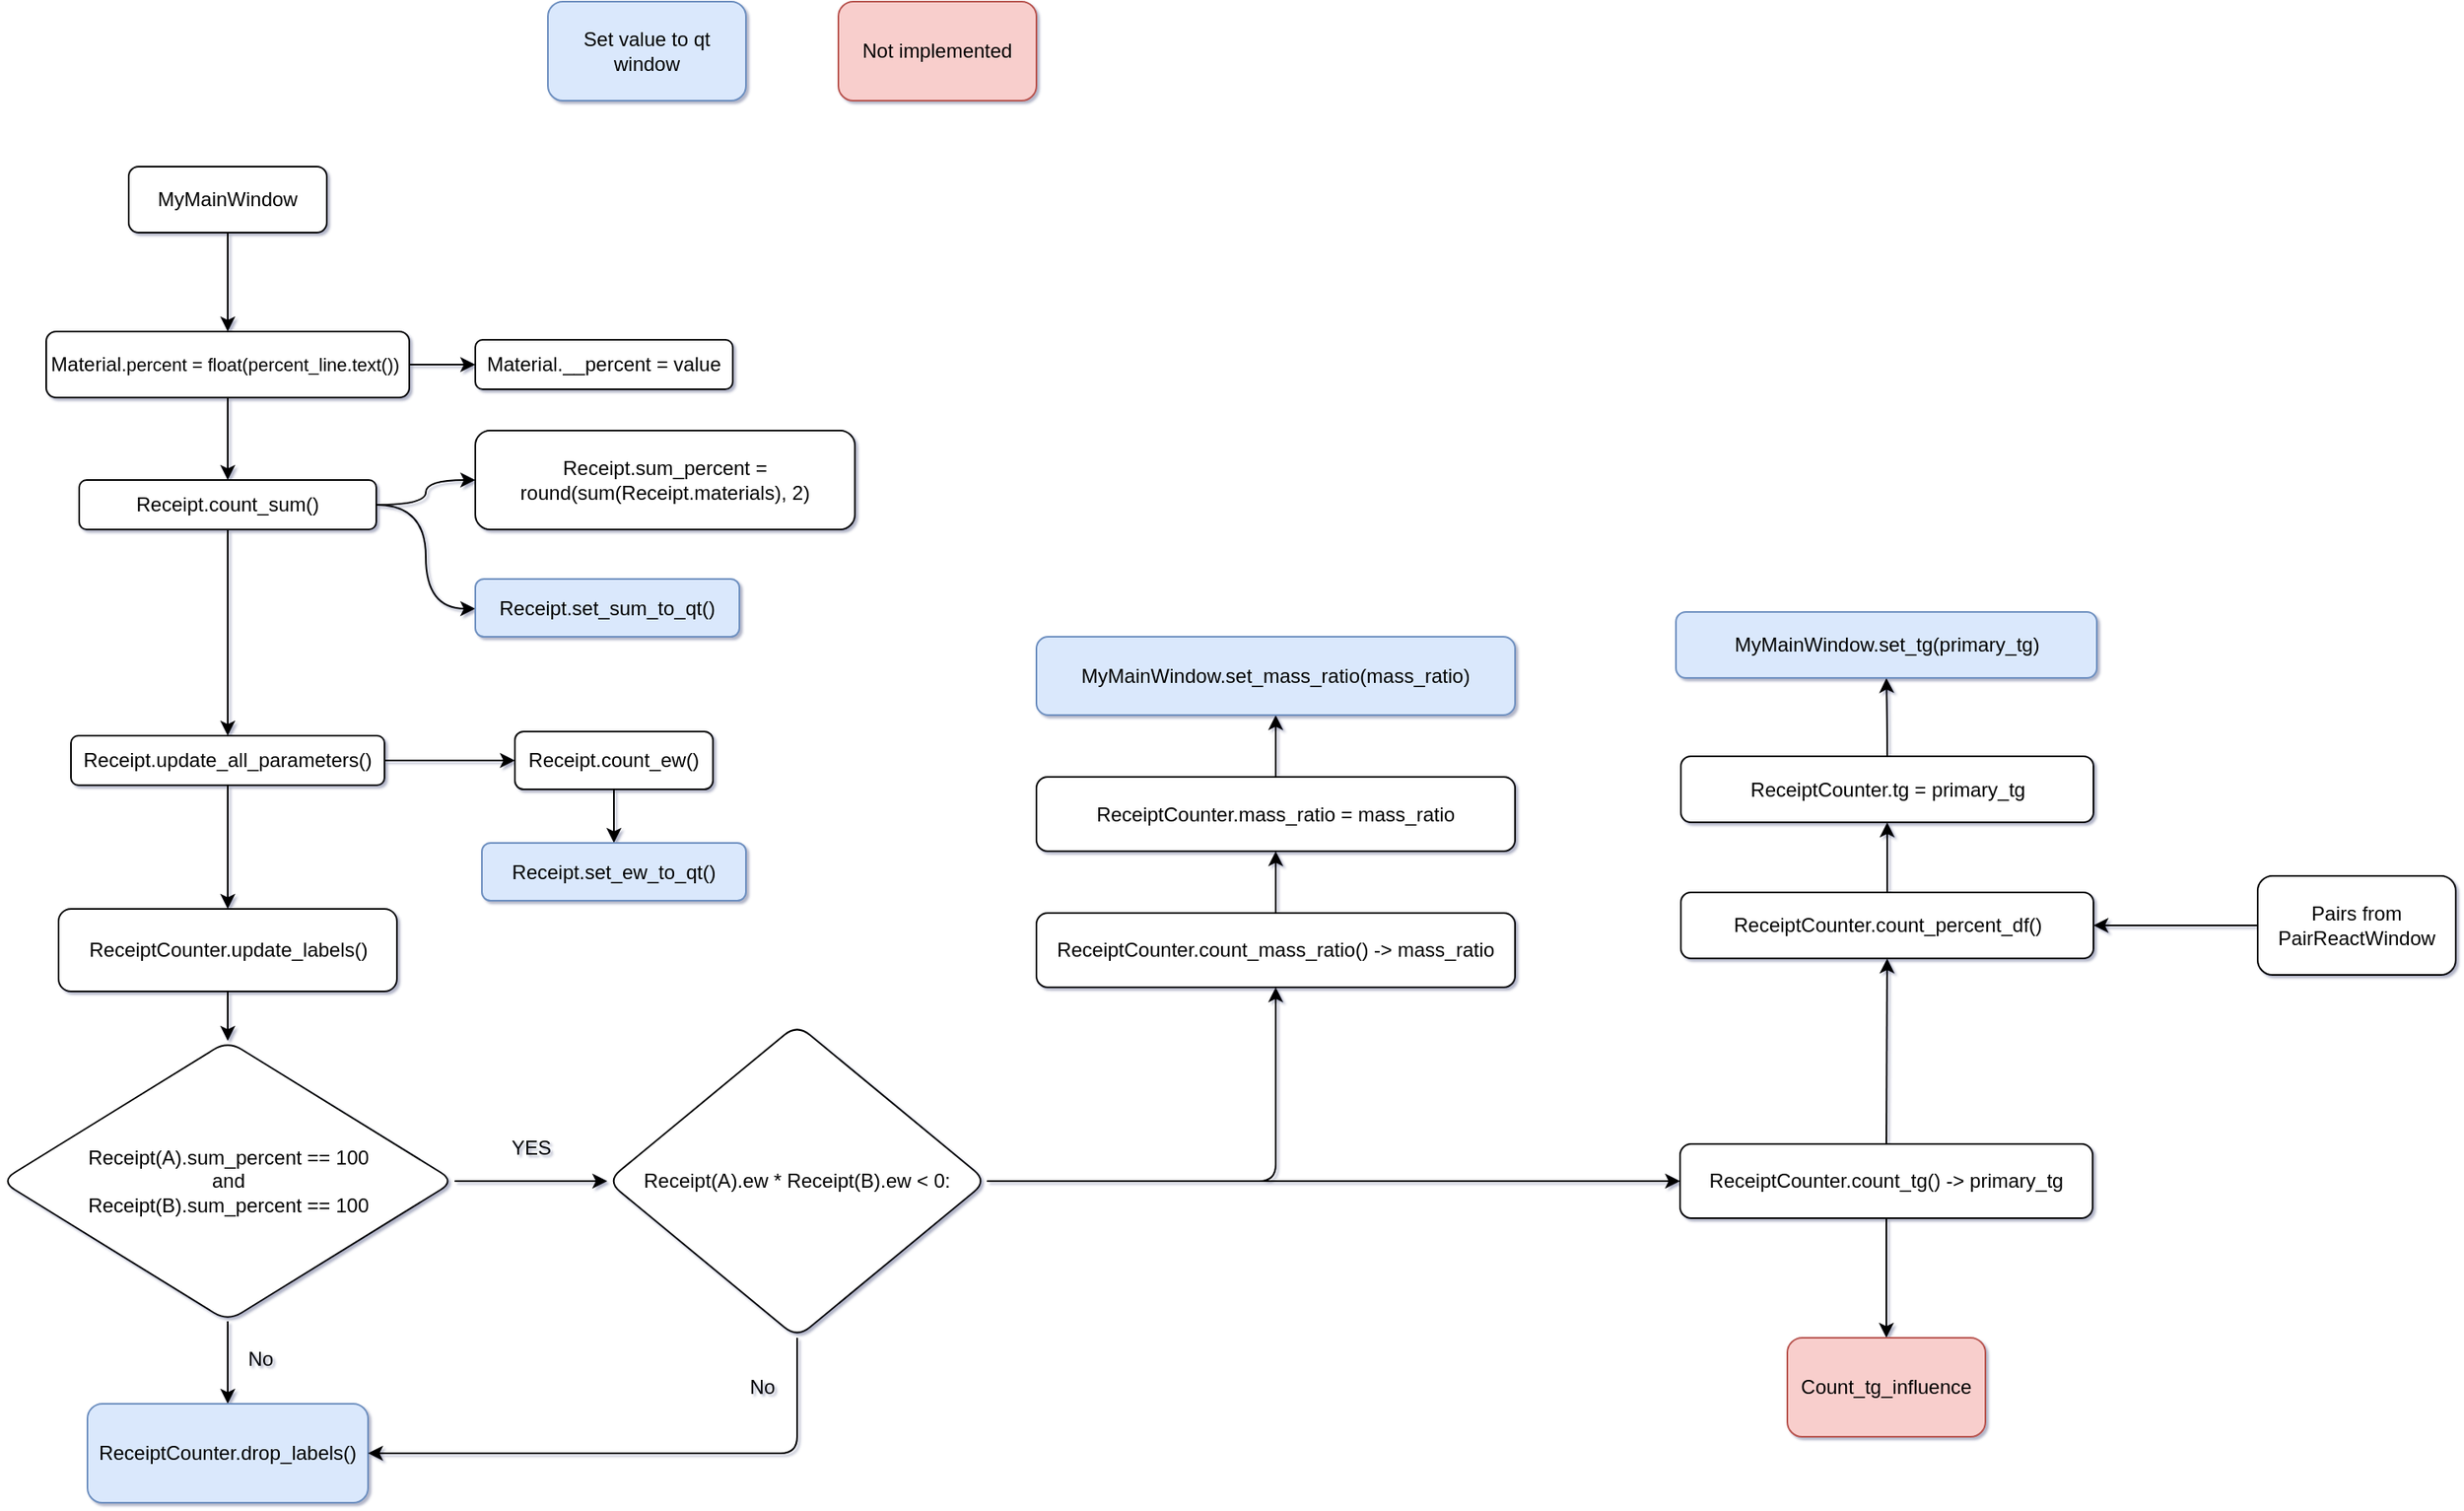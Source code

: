 <mxfile version="15.4.3" type="device"><diagram id="C5RBs43oDa-KdzZeNtuy" name="Page-1"><mxGraphModel dx="902" dy="764" grid="1" gridSize="10" guides="1" tooltips="1" connect="1" arrows="1" fold="1" page="0" pageScale="1" pageWidth="827" pageHeight="1169" math="0" shadow="1"><root><mxCell id="WIyWlLk6GJQsqaUBKTNV-0"/><mxCell id="WIyWlLk6GJQsqaUBKTNV-1" parent="WIyWlLk6GJQsqaUBKTNV-0"/><UserObject label="" id="fawvQyYBlEfIDo747mIC-1"><mxCell style="edgeStyle=orthogonalEdgeStyle;orthogonalLoop=1;jettySize=auto;html=1;entryX=0.5;entryY=0;entryDx=0;entryDy=0;curved=1;" parent="WIyWlLk6GJQsqaUBKTNV-1" source="WIyWlLk6GJQsqaUBKTNV-3" target="fawvQyYBlEfIDo747mIC-11" edge="1"><mxGeometry x="-0.667" y="180" relative="1" as="geometry"><mxPoint x="200.0" y="320.0" as="targetPoint"/><Array as="points"/><mxPoint as="offset"/></mxGeometry></mxCell></UserObject><mxCell id="WIyWlLk6GJQsqaUBKTNV-3" value="MyMainWindow" style="whiteSpace=wrap;html=1;fontSize=12;glass=0;strokeWidth=1;shadow=0;rounded=1;" parent="WIyWlLk6GJQsqaUBKTNV-1" vertex="1"><mxGeometry x="140" y="240" width="120" height="40" as="geometry"/></mxCell><mxCell id="fawvQyYBlEfIDo747mIC-15" value="" style="edgeStyle=orthogonalEdgeStyle;orthogonalLoop=1;jettySize=auto;html=1;curved=1;" parent="WIyWlLk6GJQsqaUBKTNV-1" source="fawvQyYBlEfIDo747mIC-6" target="fawvQyYBlEfIDo747mIC-14" edge="1"><mxGeometry relative="1" as="geometry"><Array as="points"><mxPoint x="320" y="445"/><mxPoint x="320" y="508"/></Array></mxGeometry></mxCell><mxCell id="fawvQyYBlEfIDo747mIC-17" value="" style="edgeStyle=orthogonalEdgeStyle;orthogonalLoop=1;jettySize=auto;html=1;curved=1;" parent="WIyWlLk6GJQsqaUBKTNV-1" source="fawvQyYBlEfIDo747mIC-6" target="fawvQyYBlEfIDo747mIC-16" edge="1"><mxGeometry relative="1" as="geometry"/></mxCell><mxCell id="fawvQyYBlEfIDo747mIC-23" value="" style="edgeStyle=orthogonalEdgeStyle;orthogonalLoop=1;jettySize=auto;html=1;curved=1;" parent="WIyWlLk6GJQsqaUBKTNV-1" source="fawvQyYBlEfIDo747mIC-6" target="fawvQyYBlEfIDo747mIC-22" edge="1"><mxGeometry relative="1" as="geometry"/></mxCell><mxCell id="fawvQyYBlEfIDo747mIC-6" value="Receipt.count_sum()" style="whiteSpace=wrap;html=1;rounded=1;" parent="WIyWlLk6GJQsqaUBKTNV-1" vertex="1"><mxGeometry x="110" y="430" width="180" height="30" as="geometry"/></mxCell><mxCell id="fawvQyYBlEfIDo747mIC-10" value="Material&lt;span&gt;.__percent = value&lt;/span&gt;" style="whiteSpace=wrap;html=1;rounded=1;" parent="WIyWlLk6GJQsqaUBKTNV-1" vertex="1"><mxGeometry x="350" y="345" width="156" height="30" as="geometry"/></mxCell><mxCell id="fawvQyYBlEfIDo747mIC-12" value="" style="edgeStyle=orthogonalEdgeStyle;orthogonalLoop=1;jettySize=auto;html=1;curved=1;" parent="WIyWlLk6GJQsqaUBKTNV-1" source="fawvQyYBlEfIDo747mIC-11" target="fawvQyYBlEfIDo747mIC-10" edge="1"><mxGeometry relative="1" as="geometry"/></mxCell><mxCell id="fawvQyYBlEfIDo747mIC-13" value="" style="edgeStyle=orthogonalEdgeStyle;orthogonalLoop=1;jettySize=auto;html=1;curved=1;" parent="WIyWlLk6GJQsqaUBKTNV-1" source="fawvQyYBlEfIDo747mIC-11" target="fawvQyYBlEfIDo747mIC-6" edge="1"><mxGeometry relative="1" as="geometry"/></mxCell><mxCell id="fawvQyYBlEfIDo747mIC-11" value="Material&lt;span style=&quot;font-size: 11px ; background-color: rgb(255 , 255 , 255)&quot;&gt;.percent =&amp;nbsp;float(percent_line.text())&amp;nbsp;&lt;/span&gt;" style="whiteSpace=wrap;html=1;rounded=1;" parent="WIyWlLk6GJQsqaUBKTNV-1" vertex="1"><mxGeometry x="90" y="340" width="220" height="40" as="geometry"/></mxCell><mxCell id="fawvQyYBlEfIDo747mIC-14" value="Receipt.set_sum_to_qt()" style="whiteSpace=wrap;html=1;fillColor=#dae8fc;strokeColor=#6c8ebf;rounded=1;" parent="WIyWlLk6GJQsqaUBKTNV-1" vertex="1"><mxGeometry x="350" y="490" width="160" height="35" as="geometry"/></mxCell><mxCell id="fawvQyYBlEfIDo747mIC-19" value="" style="edgeStyle=orthogonalEdgeStyle;orthogonalLoop=1;jettySize=auto;html=1;curved=1;" parent="WIyWlLk6GJQsqaUBKTNV-1" source="fawvQyYBlEfIDo747mIC-16" target="fawvQyYBlEfIDo747mIC-18" edge="1"><mxGeometry relative="1" as="geometry"/></mxCell><mxCell id="fawvQyYBlEfIDo747mIC-21" value="" style="edgeStyle=orthogonalEdgeStyle;orthogonalLoop=1;jettySize=auto;html=1;entryX=0.5;entryY=0;entryDx=0;entryDy=0;curved=1;" parent="WIyWlLk6GJQsqaUBKTNV-1" source="fawvQyYBlEfIDo747mIC-16" target="fawvQyYBlEfIDo747mIC-20" edge="1"><mxGeometry relative="1" as="geometry"><mxPoint x="204.0" y="702.5" as="targetPoint"/></mxGeometry></mxCell><mxCell id="fawvQyYBlEfIDo747mIC-16" value="Receipt.update_all_parameters()" style="whiteSpace=wrap;html=1;rounded=1;" parent="WIyWlLk6GJQsqaUBKTNV-1" vertex="1"><mxGeometry x="105" y="585" width="190" height="30" as="geometry"/></mxCell><mxCell id="fawvQyYBlEfIDo747mIC-79" value="" style="edgeStyle=orthogonalEdgeStyle;orthogonalLoop=1;jettySize=auto;html=1;curved=1;" parent="WIyWlLk6GJQsqaUBKTNV-1" source="fawvQyYBlEfIDo747mIC-18" target="fawvQyYBlEfIDo747mIC-78" edge="1"><mxGeometry relative="1" as="geometry"/></mxCell><mxCell id="fawvQyYBlEfIDo747mIC-18" value="Receipt.count_ew()" style="whiteSpace=wrap;html=1;rounded=1;" parent="WIyWlLk6GJQsqaUBKTNV-1" vertex="1"><mxGeometry x="374" y="582.5" width="120" height="35" as="geometry"/></mxCell><mxCell id="fawvQyYBlEfIDo747mIC-25" value="" style="edgeStyle=orthogonalEdgeStyle;orthogonalLoop=1;jettySize=auto;html=1;curved=1;" parent="WIyWlLk6GJQsqaUBKTNV-1" source="fawvQyYBlEfIDo747mIC-20" target="fawvQyYBlEfIDo747mIC-24" edge="1"><mxGeometry relative="1" as="geometry"/></mxCell><mxCell id="fawvQyYBlEfIDo747mIC-20" value="ReceiptCounter.update_labels()" style="whiteSpace=wrap;html=1;rounded=1;" parent="WIyWlLk6GJQsqaUBKTNV-1" vertex="1"><mxGeometry x="97.5" y="690" width="205" height="50" as="geometry"/></mxCell><mxCell id="fawvQyYBlEfIDo747mIC-22" value="Receipt.sum_percent = round(sum(Receipt.materials), 2)" style="whiteSpace=wrap;html=1;rounded=1;" parent="WIyWlLk6GJQsqaUBKTNV-1" vertex="1"><mxGeometry x="350" y="400" width="230" height="60" as="geometry"/></mxCell><mxCell id="fawvQyYBlEfIDo747mIC-32" value="" style="edgeStyle=orthogonalEdgeStyle;orthogonalLoop=1;jettySize=auto;html=1;curved=1;" parent="WIyWlLk6GJQsqaUBKTNV-1" source="fawvQyYBlEfIDo747mIC-24" target="fawvQyYBlEfIDo747mIC-31" edge="1"><mxGeometry relative="1" as="geometry"/></mxCell><mxCell id="fawvQyYBlEfIDo747mIC-63" value="" style="edgeStyle=orthogonalEdgeStyle;orthogonalLoop=1;jettySize=auto;html=1;curved=1;" parent="WIyWlLk6GJQsqaUBKTNV-1" source="fawvQyYBlEfIDo747mIC-24" target="fawvQyYBlEfIDo747mIC-44" edge="1"><mxGeometry relative="1" as="geometry"/></mxCell><mxCell id="fawvQyYBlEfIDo747mIC-24" value="&lt;span&gt;Receipt(A).&lt;/span&gt;sum_percent&amp;nbsp;== 100&lt;br&gt;and&lt;br&gt;Receipt(B).sum_percent&amp;nbsp;== 100" style="rhombus;whiteSpace=wrap;html=1;rounded=1;" parent="WIyWlLk6GJQsqaUBKTNV-1" vertex="1"><mxGeometry x="62.5" y="770" width="275" height="170" as="geometry"/></mxCell><mxCell id="fawvQyYBlEfIDo747mIC-67" value="" style="edgeStyle=orthogonalEdgeStyle;orthogonalLoop=1;jettySize=auto;html=1;curved=1;" parent="WIyWlLk6GJQsqaUBKTNV-1" source="fawvQyYBlEfIDo747mIC-30" target="fawvQyYBlEfIDo747mIC-66" edge="1"><mxGeometry relative="1" as="geometry"/></mxCell><mxCell id="fawvQyYBlEfIDo747mIC-30" value="ReceiptCounter.count_mass_ratio() -&amp;gt; mass_ratio" style="whiteSpace=wrap;html=1;rounded=1;" parent="WIyWlLk6GJQsqaUBKTNV-1" vertex="1"><mxGeometry x="690" y="692.5" width="290" height="45" as="geometry"/></mxCell><mxCell id="fawvQyYBlEfIDo747mIC-31" value="&lt;span&gt;ReceiptCounter.&lt;/span&gt;drop_labels()" style="whiteSpace=wrap;html=1;fillColor=#dae8fc;strokeColor=#6c8ebf;rounded=1;" parent="WIyWlLk6GJQsqaUBKTNV-1" vertex="1"><mxGeometry x="115" y="990" width="170" height="60" as="geometry"/></mxCell><mxCell id="fawvQyYBlEfIDo747mIC-73" value="" style="edgeStyle=orthogonalEdgeStyle;orthogonalLoop=1;jettySize=auto;html=1;entryX=0.5;entryY=1;entryDx=0;entryDy=0;curved=1;" parent="WIyWlLk6GJQsqaUBKTNV-1" source="fawvQyYBlEfIDo747mIC-33" target="oxoht_gmZbiBI9IntEKb-0" edge="1"><mxGeometry relative="1" as="geometry"/></mxCell><mxCell id="oxoht_gmZbiBI9IntEKb-5" value="" style="edgeStyle=orthogonalEdgeStyle;curved=1;orthogonalLoop=1;jettySize=auto;html=1;" parent="WIyWlLk6GJQsqaUBKTNV-1" source="fawvQyYBlEfIDo747mIC-33" target="oxoht_gmZbiBI9IntEKb-4" edge="1"><mxGeometry relative="1" as="geometry"/></mxCell><mxCell id="fawvQyYBlEfIDo747mIC-33" value="ReceiptCounter.count_tg() -&amp;gt; primary_tg" style="whiteSpace=wrap;html=1;rounded=1;" parent="WIyWlLk6GJQsqaUBKTNV-1" vertex="1"><mxGeometry x="1080" y="832.5" width="250" height="45" as="geometry"/></mxCell><mxCell id="fawvQyYBlEfIDo747mIC-37" value="YES" style="text;html=1;strokeColor=none;fillColor=none;align=center;verticalAlign=middle;whiteSpace=wrap;rounded=1;" parent="WIyWlLk6GJQsqaUBKTNV-1" vertex="1"><mxGeometry x="353.5" y="820" width="60" height="30" as="geometry"/></mxCell><mxCell id="fawvQyYBlEfIDo747mIC-39" value="No" style="text;html=1;strokeColor=none;fillColor=none;align=center;verticalAlign=middle;whiteSpace=wrap;rounded=1;" parent="WIyWlLk6GJQsqaUBKTNV-1" vertex="1"><mxGeometry x="190" y="948" width="60" height="30" as="geometry"/></mxCell><mxCell id="fawvQyYBlEfIDo747mIC-64" style="edgeStyle=orthogonalEdgeStyle;orthogonalLoop=1;jettySize=auto;html=1;rounded=1;" parent="WIyWlLk6GJQsqaUBKTNV-1" source="fawvQyYBlEfIDo747mIC-44" target="fawvQyYBlEfIDo747mIC-30" edge="1"><mxGeometry relative="1" as="geometry"/></mxCell><mxCell id="fawvQyYBlEfIDo747mIC-65" style="edgeStyle=orthogonalEdgeStyle;orthogonalLoop=1;jettySize=auto;html=1;entryX=0;entryY=0.5;entryDx=0;entryDy=0;curved=1;" parent="WIyWlLk6GJQsqaUBKTNV-1" source="fawvQyYBlEfIDo747mIC-44" target="fawvQyYBlEfIDo747mIC-33" edge="1"><mxGeometry relative="1" as="geometry"/></mxCell><mxCell id="fawvQyYBlEfIDo747mIC-44" value="Receipt(A).ew * Receipt(B).ew &amp;lt; 0:" style="rhombus;whiteSpace=wrap;html=1;rounded=1;" parent="WIyWlLk6GJQsqaUBKTNV-1" vertex="1"><mxGeometry x="430" y="760" width="230" height="190" as="geometry"/></mxCell><mxCell id="fawvQyYBlEfIDo747mIC-58" style="edgeStyle=orthogonalEdgeStyle;orthogonalLoop=1;jettySize=auto;html=1;entryX=1;entryY=0.5;entryDx=0;entryDy=0;exitX=0.5;exitY=1;exitDx=0;exitDy=0;rounded=1;" parent="WIyWlLk6GJQsqaUBKTNV-1" source="fawvQyYBlEfIDo747mIC-44" target="fawvQyYBlEfIDo747mIC-31" edge="1"><mxGeometry relative="1" as="geometry"><mxPoint x="650" y="1082.5" as="sourcePoint"/></mxGeometry></mxCell><mxCell id="fawvQyYBlEfIDo747mIC-71" value="" style="edgeStyle=orthogonalEdgeStyle;orthogonalLoop=1;jettySize=auto;html=1;curved=1;" parent="WIyWlLk6GJQsqaUBKTNV-1" source="fawvQyYBlEfIDo747mIC-66" target="fawvQyYBlEfIDo747mIC-70" edge="1"><mxGeometry relative="1" as="geometry"/></mxCell><mxCell id="fawvQyYBlEfIDo747mIC-66" value="&lt;span&gt;ReceiptCounter.mass_ratio =&amp;nbsp;&lt;/span&gt;mass_ratio" style="whiteSpace=wrap;html=1;rounded=1;" parent="WIyWlLk6GJQsqaUBKTNV-1" vertex="1"><mxGeometry x="690" y="610" width="290" height="45" as="geometry"/></mxCell><mxCell id="fawvQyYBlEfIDo747mIC-70" value="MyMainWindow.set_mass_ratio(mass_ratio)" style="whiteSpace=wrap;html=1;fillColor=#dae8fc;strokeColor=#6c8ebf;rounded=1;" parent="WIyWlLk6GJQsqaUBKTNV-1" vertex="1"><mxGeometry x="690" y="525" width="290" height="47.5" as="geometry"/></mxCell><mxCell id="fawvQyYBlEfIDo747mIC-76" value="" style="edgeStyle=orthogonalEdgeStyle;orthogonalLoop=1;jettySize=auto;html=1;curved=1;" parent="WIyWlLk6GJQsqaUBKTNV-1" source="fawvQyYBlEfIDo747mIC-72" target="fawvQyYBlEfIDo747mIC-75" edge="1"><mxGeometry relative="1" as="geometry"/></mxCell><mxCell id="fawvQyYBlEfIDo747mIC-72" value="ReceiptCounter.tg = primary_tg" style="whiteSpace=wrap;html=1;rounded=1;" parent="WIyWlLk6GJQsqaUBKTNV-1" vertex="1"><mxGeometry x="1080.5" y="597.5" width="250" height="40" as="geometry"/></mxCell><mxCell id="fawvQyYBlEfIDo747mIC-75" value="MyMainWindow.set_tg(primary_tg)" style="whiteSpace=wrap;html=1;fillColor=#dae8fc;strokeColor=#6c8ebf;rounded=1;" parent="WIyWlLk6GJQsqaUBKTNV-1" vertex="1"><mxGeometry x="1077.5" y="510" width="255" height="40" as="geometry"/></mxCell><mxCell id="fawvQyYBlEfIDo747mIC-77" value="Set value to qt window" style="whiteSpace=wrap;html=1;fillColor=#dae8fc;strokeColor=#6c8ebf;rounded=1;" parent="WIyWlLk6GJQsqaUBKTNV-1" vertex="1"><mxGeometry x="394" y="140" width="120" height="60" as="geometry"/></mxCell><mxCell id="fawvQyYBlEfIDo747mIC-78" value="Receipt.set_ew_to_qt()" style="whiteSpace=wrap;html=1;fillColor=#dae8fc;strokeColor=#6c8ebf;rounded=1;" parent="WIyWlLk6GJQsqaUBKTNV-1" vertex="1"><mxGeometry x="354" y="650" width="160" height="35" as="geometry"/></mxCell><mxCell id="oxoht_gmZbiBI9IntEKb-1" style="edgeStyle=orthogonalEdgeStyle;orthogonalLoop=1;jettySize=auto;html=1;entryX=0.5;entryY=1;entryDx=0;entryDy=0;curved=1;" parent="WIyWlLk6GJQsqaUBKTNV-1" source="oxoht_gmZbiBI9IntEKb-0" target="fawvQyYBlEfIDo747mIC-72" edge="1"><mxGeometry relative="1" as="geometry"/></mxCell><mxCell id="oxoht_gmZbiBI9IntEKb-0" value="ReceiptCounter.count_percent_df()" style="whiteSpace=wrap;html=1;rounded=1;" parent="WIyWlLk6GJQsqaUBKTNV-1" vertex="1"><mxGeometry x="1080.5" y="680" width="250" height="40" as="geometry"/></mxCell><mxCell id="oxoht_gmZbiBI9IntEKb-3" value="" style="edgeStyle=orthogonalEdgeStyle;curved=1;orthogonalLoop=1;jettySize=auto;html=1;" parent="WIyWlLk6GJQsqaUBKTNV-1" source="oxoht_gmZbiBI9IntEKb-2" target="oxoht_gmZbiBI9IntEKb-0" edge="1"><mxGeometry relative="1" as="geometry"/></mxCell><mxCell id="oxoht_gmZbiBI9IntEKb-2" value="Pairs from PairReactWindow" style="rounded=1;whiteSpace=wrap;html=1;" parent="WIyWlLk6GJQsqaUBKTNV-1" vertex="1"><mxGeometry x="1430" y="670" width="120" height="60" as="geometry"/></mxCell><mxCell id="oxoht_gmZbiBI9IntEKb-4" value="Count_tg_influence" style="whiteSpace=wrap;html=1;rounded=1;fillColor=#f8cecc;strokeColor=#b85450;" parent="WIyWlLk6GJQsqaUBKTNV-1" vertex="1"><mxGeometry x="1145" y="950" width="120" height="60" as="geometry"/></mxCell><mxCell id="WM83KJEXHyHbSmeqC2VJ-0" value="Not implemented" style="whiteSpace=wrap;html=1;rounded=1;fillColor=#f8cecc;strokeColor=#b85450;" vertex="1" parent="WIyWlLk6GJQsqaUBKTNV-1"><mxGeometry x="570" y="140" width="120" height="60" as="geometry"/></mxCell><mxCell id="WM83KJEXHyHbSmeqC2VJ-1" value="No" style="text;html=1;strokeColor=none;fillColor=none;align=center;verticalAlign=middle;whiteSpace=wrap;rounded=1;" vertex="1" parent="WIyWlLk6GJQsqaUBKTNV-1"><mxGeometry x="494" y="965" width="60" height="30" as="geometry"/></mxCell></root></mxGraphModel></diagram></mxfile>